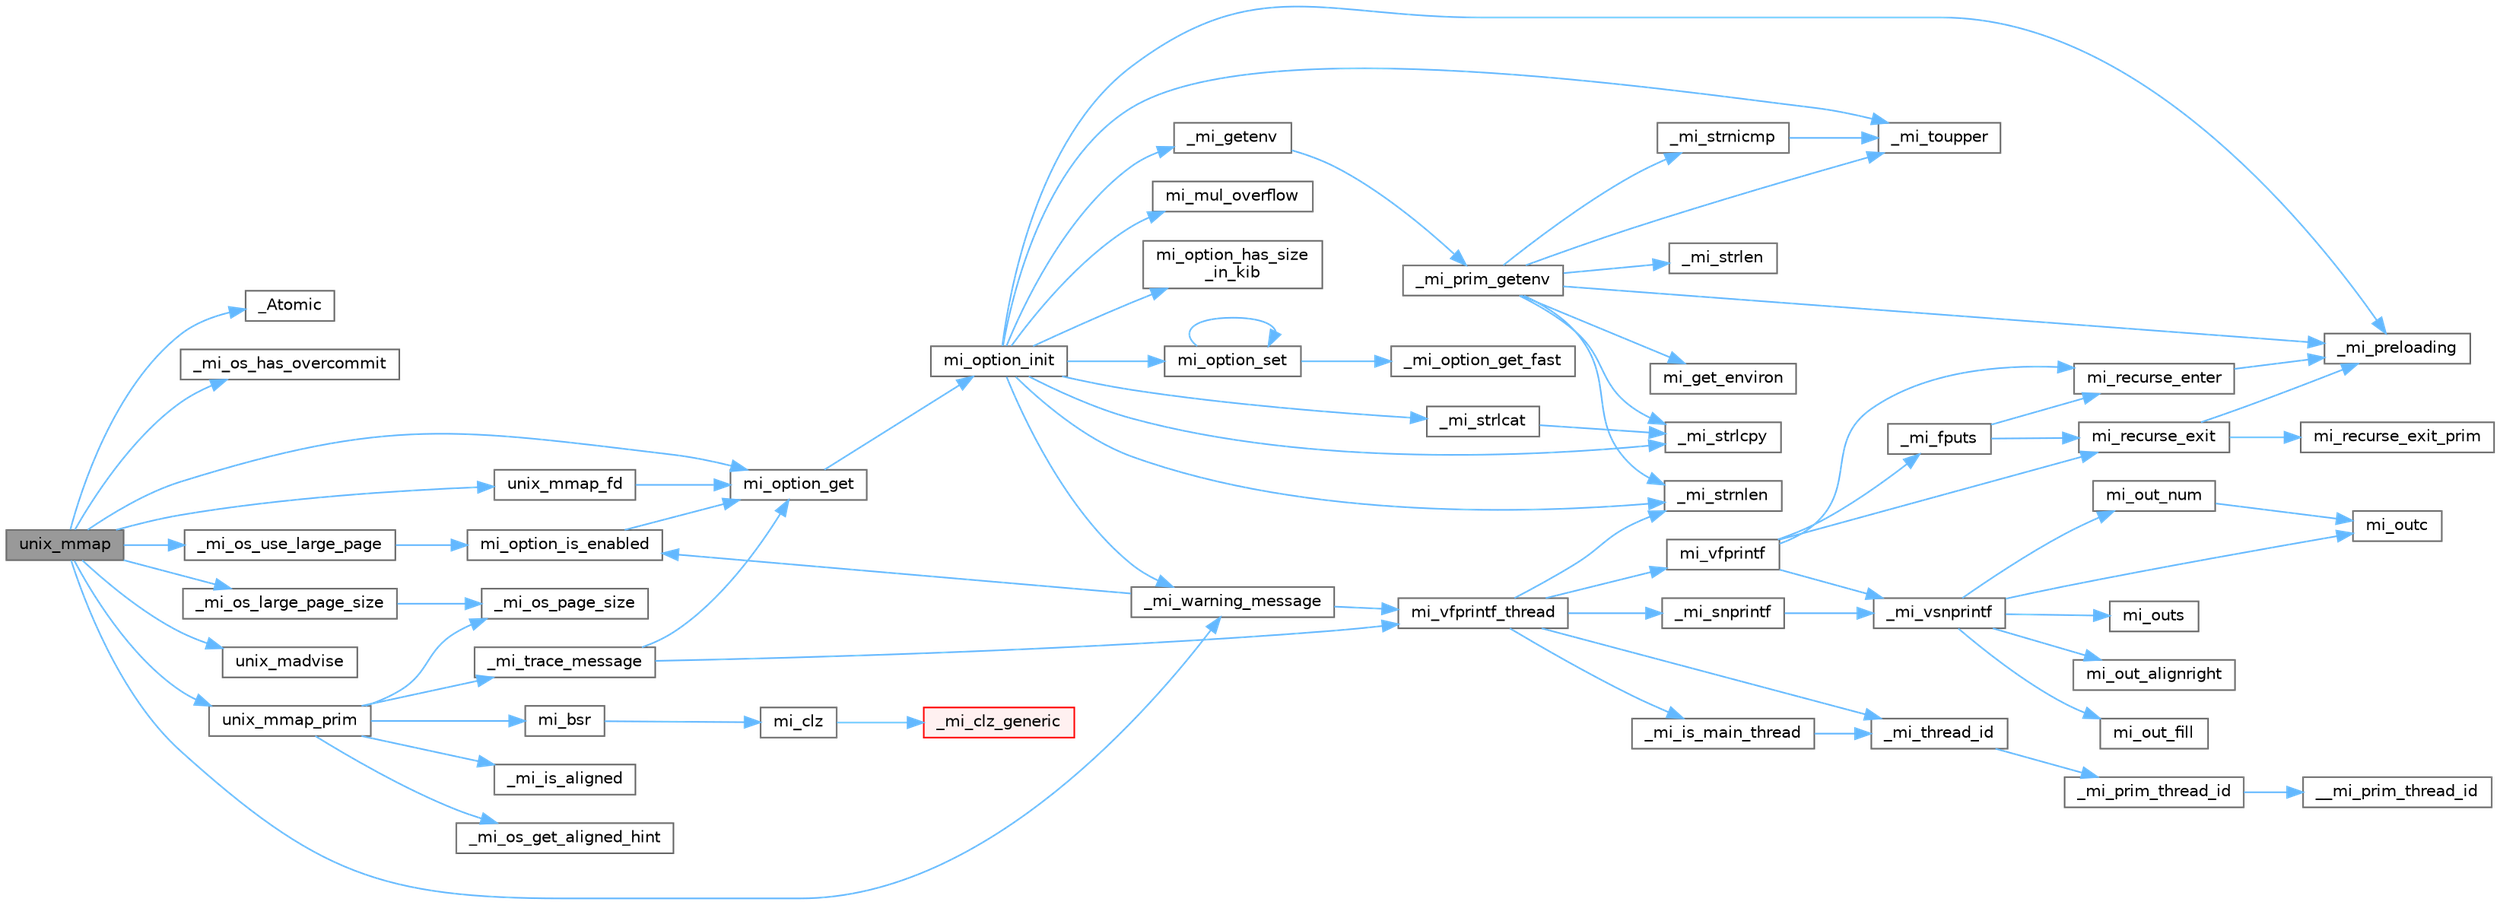 digraph "unix_mmap"
{
 // LATEX_PDF_SIZE
  bgcolor="transparent";
  edge [fontname=Helvetica,fontsize=10,labelfontname=Helvetica,labelfontsize=10];
  node [fontname=Helvetica,fontsize=10,shape=box,height=0.2,width=0.4];
  rankdir="LR";
  Node1 [id="Node000001",label="unix_mmap",height=0.2,width=0.4,color="gray40", fillcolor="grey60", style="filled", fontcolor="black",tooltip=" "];
  Node1 -> Node2 [id="edge72_Node000001_Node000002",color="steelblue1",style="solid",tooltip=" "];
  Node2 [id="Node000002",label="_Atomic",height=0.2,width=0.4,color="grey40", fillcolor="white", style="filled",URL="$_e_a_s_t_l_2packages_2mimalloc_2include_2mimalloc_2atomic_8h.html#ad0b719b7389c8c7c8bb0df7aca86b628",tooltip=" "];
  Node1 -> Node3 [id="edge73_Node000001_Node000003",color="steelblue1",style="solid",tooltip=" "];
  Node3 [id="Node000003",label="_mi_os_has_overcommit",height=0.2,width=0.4,color="grey40", fillcolor="white", style="filled",URL="$os_8c.html#ab15bd169082d58502da1d18e7ae61044",tooltip=" "];
  Node1 -> Node4 [id="edge74_Node000001_Node000004",color="steelblue1",style="solid",tooltip=" "];
  Node4 [id="Node000004",label="_mi_os_large_page_size",height=0.2,width=0.4,color="grey40", fillcolor="white", style="filled",URL="$os_8c.html#a7dcadbfdf83d72eca344f128fca39fd8",tooltip=" "];
  Node4 -> Node5 [id="edge75_Node000004_Node000005",color="steelblue1",style="solid",tooltip=" "];
  Node5 [id="Node000005",label="_mi_os_page_size",height=0.2,width=0.4,color="grey40", fillcolor="white", style="filled",URL="$os_8c.html#a723e4c95209d4c6282b53317473e83d5",tooltip=" "];
  Node1 -> Node6 [id="edge76_Node000001_Node000006",color="steelblue1",style="solid",tooltip=" "];
  Node6 [id="Node000006",label="_mi_os_use_large_page",height=0.2,width=0.4,color="grey40", fillcolor="white", style="filled",URL="$os_8c.html#a6b00bb2f9c5d978099d20ddbd439d153",tooltip=" "];
  Node6 -> Node7 [id="edge77_Node000006_Node000007",color="steelblue1",style="solid",tooltip=" "];
  Node7 [id="Node000007",label="mi_option_is_enabled",height=0.2,width=0.4,color="grey40", fillcolor="white", style="filled",URL="$group__options.html#ga459ad98f18b3fc9275474807fe0ca188",tooltip=" "];
  Node7 -> Node8 [id="edge78_Node000007_Node000008",color="steelblue1",style="solid",tooltip=" "];
  Node8 [id="Node000008",label="mi_option_get",height=0.2,width=0.4,color="grey40", fillcolor="white", style="filled",URL="$group__options.html#ga7e8af195cc81d3fa64ccf2662caa565a",tooltip=" "];
  Node8 -> Node9 [id="edge79_Node000008_Node000009",color="steelblue1",style="solid",tooltip=" "];
  Node9 [id="Node000009",label="mi_option_init",height=0.2,width=0.4,color="grey40", fillcolor="white", style="filled",URL="$options_8c.html#a61970c5b942f29a5dea8a39742421cfe",tooltip=" "];
  Node9 -> Node10 [id="edge80_Node000009_Node000010",color="steelblue1",style="solid",tooltip=" "];
  Node10 [id="Node000010",label="_mi_getenv",height=0.2,width=0.4,color="grey40", fillcolor="white", style="filled",URL="$libc_8c.html#ae24e3d9662cc4cc3277fa0f31359b3ee",tooltip=" "];
  Node10 -> Node11 [id="edge81_Node000010_Node000011",color="steelblue1",style="solid",tooltip=" "];
  Node11 [id="Node000011",label="_mi_prim_getenv",height=0.2,width=0.4,color="grey40", fillcolor="white", style="filled",URL="$windows_2prim_8c.html#a83ac99612f318532560ffc033ee18d59",tooltip=" "];
  Node11 -> Node12 [id="edge82_Node000011_Node000012",color="steelblue1",style="solid",tooltip=" "];
  Node12 [id="Node000012",label="_mi_preloading",height=0.2,width=0.4,color="grey40", fillcolor="white", style="filled",URL="$_e_a_s_t_l_2packages_2mimalloc_2src_2init_8c.html#a404be8b4c0576588270fde0b2a4d7832",tooltip=" "];
  Node11 -> Node13 [id="edge83_Node000011_Node000013",color="steelblue1",style="solid",tooltip=" "];
  Node13 [id="Node000013",label="_mi_strlcpy",height=0.2,width=0.4,color="grey40", fillcolor="white", style="filled",URL="$libc_8c.html#a17a9534829be8a086014bf2a2792154f",tooltip=" "];
  Node11 -> Node14 [id="edge84_Node000011_Node000014",color="steelblue1",style="solid",tooltip=" "];
  Node14 [id="Node000014",label="_mi_strlen",height=0.2,width=0.4,color="grey40", fillcolor="white", style="filled",URL="$libc_8c.html#a70fc9bbb723b024221706d118be42bfc",tooltip=" "];
  Node11 -> Node15 [id="edge85_Node000011_Node000015",color="steelblue1",style="solid",tooltip=" "];
  Node15 [id="Node000015",label="_mi_strnicmp",height=0.2,width=0.4,color="grey40", fillcolor="white", style="filled",URL="$libc_8c.html#a0263a76ab329c76a3e9dd758126389d5",tooltip=" "];
  Node15 -> Node16 [id="edge86_Node000015_Node000016",color="steelblue1",style="solid",tooltip=" "];
  Node16 [id="Node000016",label="_mi_toupper",height=0.2,width=0.4,color="grey40", fillcolor="white", style="filled",URL="$libc_8c.html#a0d811385427149f1ea8637c8fab1fd07",tooltip=" "];
  Node11 -> Node17 [id="edge87_Node000011_Node000017",color="steelblue1",style="solid",tooltip=" "];
  Node17 [id="Node000017",label="_mi_strnlen",height=0.2,width=0.4,color="grey40", fillcolor="white", style="filled",URL="$libc_8c.html#ae8577fe0d9bbe3fb90d2169caa1af943",tooltip=" "];
  Node11 -> Node16 [id="edge88_Node000011_Node000016",color="steelblue1",style="solid",tooltip=" "];
  Node11 -> Node18 [id="edge89_Node000011_Node000018",color="steelblue1",style="solid",tooltip=" "];
  Node18 [id="Node000018",label="mi_get_environ",height=0.2,width=0.4,color="grey40", fillcolor="white", style="filled",URL="$unix_2prim_8c.html#a11e720e003c887e5028665097ce7735f",tooltip=" "];
  Node9 -> Node12 [id="edge90_Node000009_Node000012",color="steelblue1",style="solid",tooltip=" "];
  Node9 -> Node19 [id="edge91_Node000009_Node000019",color="steelblue1",style="solid",tooltip=" "];
  Node19 [id="Node000019",label="_mi_strlcat",height=0.2,width=0.4,color="grey40", fillcolor="white", style="filled",URL="$libc_8c.html#a29572712fc70f836ac31d224d98ad41a",tooltip=" "];
  Node19 -> Node13 [id="edge92_Node000019_Node000013",color="steelblue1",style="solid",tooltip=" "];
  Node9 -> Node13 [id="edge93_Node000009_Node000013",color="steelblue1",style="solid",tooltip=" "];
  Node9 -> Node17 [id="edge94_Node000009_Node000017",color="steelblue1",style="solid",tooltip=" "];
  Node9 -> Node16 [id="edge95_Node000009_Node000016",color="steelblue1",style="solid",tooltip=" "];
  Node9 -> Node20 [id="edge96_Node000009_Node000020",color="steelblue1",style="solid",tooltip=" "];
  Node20 [id="Node000020",label="_mi_warning_message",height=0.2,width=0.4,color="grey40", fillcolor="white", style="filled",URL="$options_8c.html#ac253cac2ca24fb63be7f4937ac620dc4",tooltip=" "];
  Node20 -> Node7 [id="edge97_Node000020_Node000007",color="steelblue1",style="solid",tooltip=" "];
  Node20 -> Node21 [id="edge98_Node000020_Node000021",color="steelblue1",style="solid",tooltip=" "];
  Node21 [id="Node000021",label="mi_vfprintf_thread",height=0.2,width=0.4,color="grey40", fillcolor="white", style="filled",URL="$options_8c.html#a4af8263c139d04a876914f39024a7424",tooltip=" "];
  Node21 -> Node22 [id="edge99_Node000021_Node000022",color="steelblue1",style="solid",tooltip=" "];
  Node22 [id="Node000022",label="_mi_is_main_thread",height=0.2,width=0.4,color="grey40", fillcolor="white", style="filled",URL="$_e_a_s_t_l_2packages_2mimalloc_2src_2init_8c.html#a008e0a28e7c86b15a04094d595e2c327",tooltip=" "];
  Node22 -> Node23 [id="edge100_Node000022_Node000023",color="steelblue1",style="solid",tooltip=" "];
  Node23 [id="Node000023",label="_mi_thread_id",height=0.2,width=0.4,color="grey40", fillcolor="white", style="filled",URL="$_e_a_s_t_l_2packages_2mimalloc_2src_2init_8c.html#a43068a36d7dea6ccf1e3558a27e22993",tooltip=" "];
  Node23 -> Node24 [id="edge101_Node000023_Node000024",color="steelblue1",style="solid",tooltip=" "];
  Node24 [id="Node000024",label="_mi_prim_thread_id",height=0.2,width=0.4,color="grey40", fillcolor="white", style="filled",URL="$prim_8h.html#a3875c92cbb791d0a7c69bc1fd2df6804",tooltip=" "];
  Node24 -> Node25 [id="edge102_Node000024_Node000025",color="steelblue1",style="solid",tooltip=" "];
  Node25 [id="Node000025",label="__mi_prim_thread_id",height=0.2,width=0.4,color="grey40", fillcolor="white", style="filled",URL="$prim_8h.html#a42ea20cb0253ec21dff5f6770927df20",tooltip=" "];
  Node21 -> Node26 [id="edge103_Node000021_Node000026",color="steelblue1",style="solid",tooltip=" "];
  Node26 [id="Node000026",label="_mi_snprintf",height=0.2,width=0.4,color="grey40", fillcolor="white", style="filled",URL="$libc_8c.html#a6c2f4673e3317f332571bc1bec18c49b",tooltip=" "];
  Node26 -> Node27 [id="edge104_Node000026_Node000027",color="steelblue1",style="solid",tooltip=" "];
  Node27 [id="Node000027",label="_mi_vsnprintf",height=0.2,width=0.4,color="grey40", fillcolor="white", style="filled",URL="$libc_8c.html#a8991188606f00dc8665aa14d8e7dab83",tooltip=" "];
  Node27 -> Node28 [id="edge105_Node000027_Node000028",color="steelblue1",style="solid",tooltip=" "];
  Node28 [id="Node000028",label="mi_out_alignright",height=0.2,width=0.4,color="grey40", fillcolor="white", style="filled",URL="$libc_8c.html#ad685676d3f84c5cd4dfa7827c23bd5f8",tooltip=" "];
  Node27 -> Node29 [id="edge106_Node000027_Node000029",color="steelblue1",style="solid",tooltip=" "];
  Node29 [id="Node000029",label="mi_out_fill",height=0.2,width=0.4,color="grey40", fillcolor="white", style="filled",URL="$libc_8c.html#aa0ad53a34be55c1788f02c39458eaae2",tooltip=" "];
  Node27 -> Node30 [id="edge107_Node000027_Node000030",color="steelblue1",style="solid",tooltip=" "];
  Node30 [id="Node000030",label="mi_out_num",height=0.2,width=0.4,color="grey40", fillcolor="white", style="filled",URL="$libc_8c.html#a94c4b54180b0199b5ccafd9873ebf4b6",tooltip=" "];
  Node30 -> Node31 [id="edge108_Node000030_Node000031",color="steelblue1",style="solid",tooltip=" "];
  Node31 [id="Node000031",label="mi_outc",height=0.2,width=0.4,color="grey40", fillcolor="white", style="filled",URL="$libc_8c.html#a623f4757c3652532d609471b123b2a38",tooltip=" "];
  Node27 -> Node31 [id="edge109_Node000027_Node000031",color="steelblue1",style="solid",tooltip=" "];
  Node27 -> Node32 [id="edge110_Node000027_Node000032",color="steelblue1",style="solid",tooltip=" "];
  Node32 [id="Node000032",label="mi_outs",height=0.2,width=0.4,color="grey40", fillcolor="white", style="filled",URL="$libc_8c.html#a1ffb38103615c2e8069c56410328ffe9",tooltip=" "];
  Node21 -> Node17 [id="edge111_Node000021_Node000017",color="steelblue1",style="solid",tooltip=" "];
  Node21 -> Node23 [id="edge112_Node000021_Node000023",color="steelblue1",style="solid",tooltip=" "];
  Node21 -> Node33 [id="edge113_Node000021_Node000033",color="steelblue1",style="solid",tooltip=" "];
  Node33 [id="Node000033",label="mi_vfprintf",height=0.2,width=0.4,color="grey40", fillcolor="white", style="filled",URL="$options_8c.html#a1f31f62f178fb5309451aa44c8d25327",tooltip=" "];
  Node33 -> Node34 [id="edge114_Node000033_Node000034",color="steelblue1",style="solid",tooltip=" "];
  Node34 [id="Node000034",label="_mi_fputs",height=0.2,width=0.4,color="grey40", fillcolor="white", style="filled",URL="$options_8c.html#a74eecad8676654f59f427a84ccc5c19d",tooltip=" "];
  Node34 -> Node35 [id="edge115_Node000034_Node000035",color="steelblue1",style="solid",tooltip=" "];
  Node35 [id="Node000035",label="mi_recurse_enter",height=0.2,width=0.4,color="grey40", fillcolor="white", style="filled",URL="$options_8c.html#a1fdb7bd3b10624ddeabe0988c52a1285",tooltip=" "];
  Node35 -> Node12 [id="edge116_Node000035_Node000012",color="steelblue1",style="solid",tooltip=" "];
  Node34 -> Node36 [id="edge117_Node000034_Node000036",color="steelblue1",style="solid",tooltip=" "];
  Node36 [id="Node000036",label="mi_recurse_exit",height=0.2,width=0.4,color="grey40", fillcolor="white", style="filled",URL="$options_8c.html#ae9c4fbdaa6fedca31b9c25dcb78112ae",tooltip=" "];
  Node36 -> Node12 [id="edge118_Node000036_Node000012",color="steelblue1",style="solid",tooltip=" "];
  Node36 -> Node37 [id="edge119_Node000036_Node000037",color="steelblue1",style="solid",tooltip=" "];
  Node37 [id="Node000037",label="mi_recurse_exit_prim",height=0.2,width=0.4,color="grey40", fillcolor="white", style="filled",URL="$options_8c.html#afa5ef675de035537efd679d53d629adc",tooltip=" "];
  Node33 -> Node27 [id="edge120_Node000033_Node000027",color="steelblue1",style="solid",tooltip=" "];
  Node33 -> Node35 [id="edge121_Node000033_Node000035",color="steelblue1",style="solid",tooltip=" "];
  Node33 -> Node36 [id="edge122_Node000033_Node000036",color="steelblue1",style="solid",tooltip=" "];
  Node9 -> Node38 [id="edge123_Node000009_Node000038",color="steelblue1",style="solid",tooltip=" "];
  Node38 [id="Node000038",label="mi_mul_overflow",height=0.2,width=0.4,color="grey40", fillcolor="white", style="filled",URL="$_e_a_s_t_l_2packages_2mimalloc_2include_2mimalloc_2internal_8h.html#abf06027911fbdc300901fb961a45e4d0",tooltip=" "];
  Node9 -> Node39 [id="edge124_Node000009_Node000039",color="steelblue1",style="solid",tooltip=" "];
  Node39 [id="Node000039",label="mi_option_has_size\l_in_kib",height=0.2,width=0.4,color="grey40", fillcolor="white", style="filled",URL="$options_8c.html#aee4ee640d854972d765c2896aa04270a",tooltip=" "];
  Node9 -> Node40 [id="edge125_Node000009_Node000040",color="steelblue1",style="solid",tooltip=" "];
  Node40 [id="Node000040",label="mi_option_set",height=0.2,width=0.4,color="grey40", fillcolor="white", style="filled",URL="$group__options.html#gaf84921c32375e25754dc2ee6a911fa60",tooltip=" "];
  Node40 -> Node41 [id="edge126_Node000040_Node000041",color="steelblue1",style="solid",tooltip=" "];
  Node41 [id="Node000041",label="_mi_option_get_fast",height=0.2,width=0.4,color="grey40", fillcolor="white", style="filled",URL="$options_8c.html#a1d96c2519367ba4bef4505cbd13aaec3",tooltip=" "];
  Node40 -> Node40 [id="edge127_Node000040_Node000040",color="steelblue1",style="solid",tooltip=" "];
  Node1 -> Node20 [id="edge128_Node000001_Node000020",color="steelblue1",style="solid",tooltip=" "];
  Node1 -> Node8 [id="edge129_Node000001_Node000008",color="steelblue1",style="solid",tooltip=" "];
  Node1 -> Node42 [id="edge130_Node000001_Node000042",color="steelblue1",style="solid",tooltip=" "];
  Node42 [id="Node000042",label="unix_madvise",height=0.2,width=0.4,color="grey40", fillcolor="white", style="filled",URL="$unix_2prim_8c.html#a61020908ba889442fa111a46d9d59a0f",tooltip=" "];
  Node1 -> Node43 [id="edge131_Node000001_Node000043",color="steelblue1",style="solid",tooltip=" "];
  Node43 [id="Node000043",label="unix_mmap_fd",height=0.2,width=0.4,color="grey40", fillcolor="white", style="filled",URL="$unix_2prim_8c.html#a69a6883e0ea3f1decbe81c9d6983658e",tooltip=" "];
  Node43 -> Node8 [id="edge132_Node000043_Node000008",color="steelblue1",style="solid",tooltip=" "];
  Node1 -> Node44 [id="edge133_Node000001_Node000044",color="steelblue1",style="solid",tooltip=" "];
  Node44 [id="Node000044",label="unix_mmap_prim",height=0.2,width=0.4,color="grey40", fillcolor="white", style="filled",URL="$unix_2prim_8c.html#a3af6442dcb3d5160c0b46e8c55dc138a",tooltip=" "];
  Node44 -> Node45 [id="edge134_Node000044_Node000045",color="steelblue1",style="solid",tooltip=" "];
  Node45 [id="Node000045",label="_mi_is_aligned",height=0.2,width=0.4,color="grey40", fillcolor="white", style="filled",URL="$_e_a_s_t_l_2packages_2mimalloc_2include_2mimalloc_2internal_8h.html#ad446ae4d82cbdbd78dfbe46fa2330555",tooltip=" "];
  Node44 -> Node46 [id="edge135_Node000044_Node000046",color="steelblue1",style="solid",tooltip=" "];
  Node46 [id="Node000046",label="_mi_os_get_aligned_hint",height=0.2,width=0.4,color="grey40", fillcolor="white", style="filled",URL="$os_8c.html#a91db0c766bc3be65860971d827244f70",tooltip=" "];
  Node44 -> Node5 [id="edge136_Node000044_Node000005",color="steelblue1",style="solid",tooltip=" "];
  Node44 -> Node47 [id="edge137_Node000044_Node000047",color="steelblue1",style="solid",tooltip=" "];
  Node47 [id="Node000047",label="_mi_trace_message",height=0.2,width=0.4,color="grey40", fillcolor="white", style="filled",URL="$options_8c.html#a39ef30e22895c4ec5fa3ca58922412f5",tooltip=" "];
  Node47 -> Node8 [id="edge138_Node000047_Node000008",color="steelblue1",style="solid",tooltip=" "];
  Node47 -> Node21 [id="edge139_Node000047_Node000021",color="steelblue1",style="solid",tooltip=" "];
  Node44 -> Node48 [id="edge140_Node000044_Node000048",color="steelblue1",style="solid",tooltip=" "];
  Node48 [id="Node000048",label="mi_bsr",height=0.2,width=0.4,color="grey40", fillcolor="white", style="filled",URL="$bits_8h.html#ae1a375404b8024ab419cfc537db20741",tooltip=" "];
  Node48 -> Node49 [id="edge141_Node000048_Node000049",color="steelblue1",style="solid",tooltip=" "];
  Node49 [id="Node000049",label="mi_clz",height=0.2,width=0.4,color="grey40", fillcolor="white", style="filled",URL="$bits_8h.html#af432eec4ac40df0b60ba04ea09a103fb",tooltip=" "];
  Node49 -> Node50 [id="edge142_Node000049_Node000050",color="steelblue1",style="solid",tooltip=" "];
  Node50 [id="Node000050",label="_mi_clz_generic",height=0.2,width=0.4,color="red", fillcolor="#FFF0F0", style="filled",URL="$libc_8c.html#a1bc7ba0ba86e936bbfd596d1285cf9e0",tooltip=" "];
}
